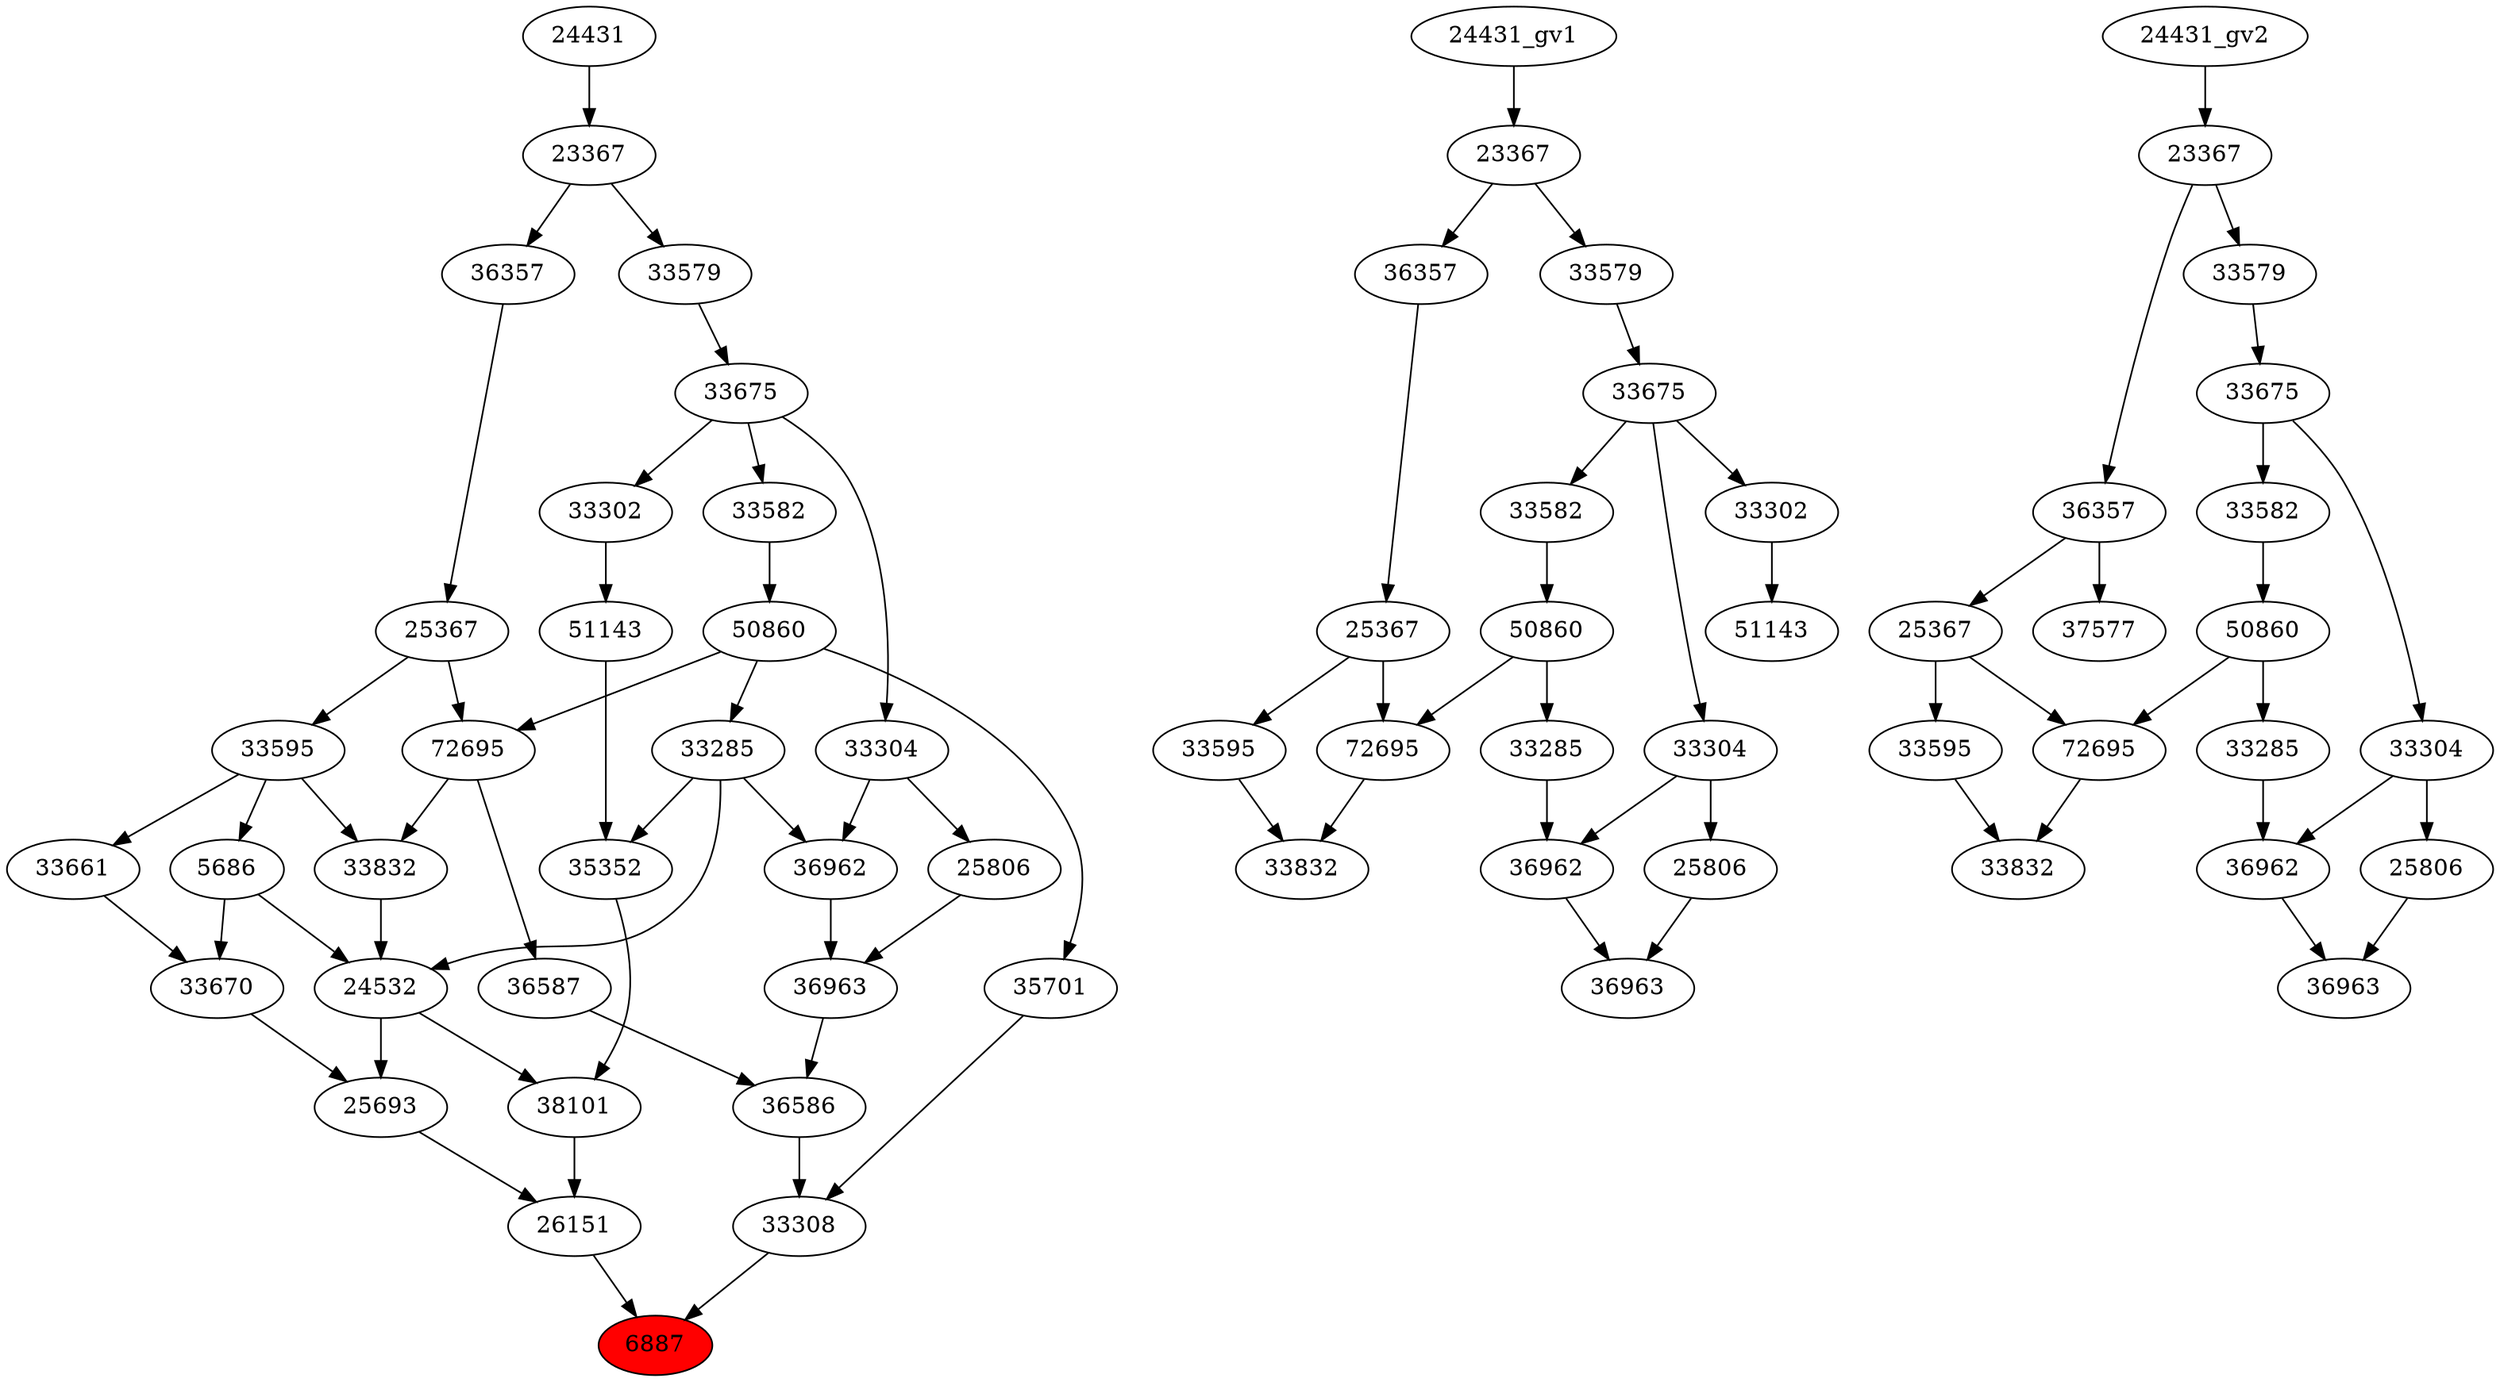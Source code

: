 strict digraph root {
	node [label="\N"];
	{
		node [fillcolor="",
			label="\N",
			style=""
		];
		6887		 [fillcolor=red,
			label=6887,
			style=filled];
		33308		 [label=33308];
		33308 -> 6887;
		26151		 [label=26151];
		26151 -> 6887;
		36586		 [label=36586];
		36586 -> 33308;
		35701		 [label=35701];
		35701 -> 33308;
		38101		 [label=38101];
		38101 -> 26151;
		25693		 [label=25693];
		25693 -> 26151;
		36587		 [label=36587];
		36587 -> 36586;
		36963		 [label=36963];
		36963 -> 36586;
		50860		 [label=50860];
		50860 -> 35701;
		72695		 [label=72695];
		50860 -> 72695;
		33285		 [label=33285];
		50860 -> 33285;
		24532		 [label=24532];
		24532 -> 38101;
		24532 -> 25693;
		35352		 [label=35352];
		35352 -> 38101;
		33670		 [label=33670];
		33670 -> 25693;
		72695 -> 36587;
		33832		 [label=33832];
		72695 -> 33832;
		36962		 [label=36962];
		36962 -> 36963;
		25806		 [label=25806];
		25806 -> 36963;
		33582		 [label=33582];
		33582 -> 50860;
		33285 -> 24532;
		33285 -> 35352;
		33285 -> 36962;
		5686		 [label=5686];
		5686 -> 24532;
		5686 -> 33670;
		33832 -> 24532;
		51143		 [label=51143];
		51143 -> 35352;
		33661		 [label=33661];
		33661 -> 33670;
		25367		 [label=25367];
		25367 -> 72695;
		33595		 [label=33595];
		25367 -> 33595;
		33304		 [label=33304];
		33304 -> 36962;
		33304 -> 25806;
		33675		 [label=33675];
		33675 -> 33582;
		33675 -> 33304;
		33302		 [label=33302];
		33675 -> 33302;
		33595 -> 5686;
		33595 -> 33832;
		33595 -> 33661;
		33302 -> 51143;
		36357		 [label=36357];
		36357 -> 25367;
		33579		 [label=33579];
		33579 -> 33675;
		23367		 [label=23367];
		23367 -> 36357;
		23367 -> 33579;
		24431		 [label=24431];
		24431 -> 23367;
	}
	{
		node [label="\N"];
		"36963_gv1"		 [label=36963];
		"36962_gv1"		 [label=36962];
		"36962_gv1" -> "36963_gv1";
		"25806_gv1"		 [label=25806];
		"25806_gv1" -> "36963_gv1";
		"50860_gv1"		 [label=50860];
		"72695_gv1"		 [label=72695];
		"50860_gv1" -> "72695_gv1";
		"33285_gv1"		 [label=33285];
		"50860_gv1" -> "33285_gv1";
		"33582_gv1"		 [label=33582];
		"33582_gv1" -> "50860_gv1";
		"33832_gv1"		 [label=33832];
		"72695_gv1" -> "33832_gv1";
		"25367_gv1"		 [label=25367];
		"25367_gv1" -> "72695_gv1";
		"33595_gv1"		 [label=33595];
		"25367_gv1" -> "33595_gv1";
		"33285_gv1" -> "36962_gv1";
		"33304_gv1"		 [label=33304];
		"33304_gv1" -> "36962_gv1";
		"33304_gv1" -> "25806_gv1";
		"33675_gv1"		 [label=33675];
		"33675_gv1" -> "33582_gv1";
		"33675_gv1" -> "33304_gv1";
		"33302_gv1"		 [label=33302];
		"33675_gv1" -> "33302_gv1";
		"33595_gv1" -> "33832_gv1";
		"51143_gv1"		 [label=51143];
		"33302_gv1" -> "51143_gv1";
		"36357_gv1"		 [label=36357];
		"36357_gv1" -> "25367_gv1";
		"33579_gv1"		 [label=33579];
		"33579_gv1" -> "33675_gv1";
		"23367_gv1"		 [label=23367];
		"23367_gv1" -> "36357_gv1";
		"23367_gv1" -> "33579_gv1";
		"24431_gv1" -> "23367_gv1";
	}
	{
		node [label="\N"];
		"36963_gv2"		 [label=36963];
		"36962_gv2"		 [label=36962];
		"36962_gv2" -> "36963_gv2";
		"25806_gv2"		 [label=25806];
		"25806_gv2" -> "36963_gv2";
		"33832_gv2"		 [label=33832];
		"72695_gv2"		 [label=72695];
		"72695_gv2" -> "33832_gv2";
		"33595_gv2"		 [label=33595];
		"33595_gv2" -> "33832_gv2";
		"50860_gv2"		 [label=50860];
		"50860_gv2" -> "72695_gv2";
		"33285_gv2"		 [label=33285];
		"50860_gv2" -> "33285_gv2";
		"33582_gv2"		 [label=33582];
		"33582_gv2" -> "50860_gv2";
		"25367_gv2"		 [label=25367];
		"25367_gv2" -> "72695_gv2";
		"25367_gv2" -> "33595_gv2";
		"33285_gv2" -> "36962_gv2";
		"33304_gv2"		 [label=33304];
		"33304_gv2" -> "36962_gv2";
		"33304_gv2" -> "25806_gv2";
		"33675_gv2"		 [label=33675];
		"33675_gv2" -> "33582_gv2";
		"33675_gv2" -> "33304_gv2";
		37577		 [label=37577];
		"36357_gv2"		 [label=36357];
		"36357_gv2" -> "25367_gv2";
		"36357_gv2" -> 37577;
		"33579_gv2"		 [label=33579];
		"33579_gv2" -> "33675_gv2";
		"23367_gv2"		 [label=23367];
		"23367_gv2" -> "36357_gv2";
		"23367_gv2" -> "33579_gv2";
		"24431_gv2" -> "23367_gv2";
	}
}
